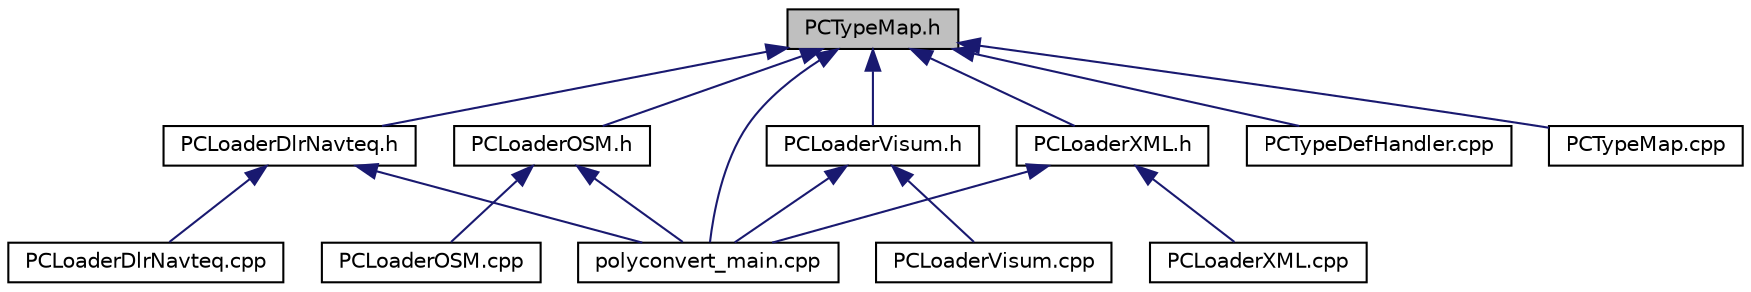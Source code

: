 digraph "PCTypeMap.h"
{
  edge [fontname="Helvetica",fontsize="10",labelfontname="Helvetica",labelfontsize="10"];
  node [fontname="Helvetica",fontsize="10",shape=record];
  Node8 [label="PCTypeMap.h",height=0.2,width=0.4,color="black", fillcolor="grey75", style="filled", fontcolor="black"];
  Node8 -> Node9 [dir="back",color="midnightblue",fontsize="10",style="solid",fontname="Helvetica"];
  Node9 [label="PCLoaderDlrNavteq.h",height=0.2,width=0.4,color="black", fillcolor="white", style="filled",URL="$d9/d20/_p_c_loader_dlr_navteq_8h.html"];
  Node9 -> Node10 [dir="back",color="midnightblue",fontsize="10",style="solid",fontname="Helvetica"];
  Node10 [label="PCLoaderDlrNavteq.cpp",height=0.2,width=0.4,color="black", fillcolor="white", style="filled",URL="$da/d22/_p_c_loader_dlr_navteq_8cpp.html"];
  Node9 -> Node11 [dir="back",color="midnightblue",fontsize="10",style="solid",fontname="Helvetica"];
  Node11 [label="polyconvert_main.cpp",height=0.2,width=0.4,color="black", fillcolor="white", style="filled",URL="$d9/de2/polyconvert__main_8cpp.html"];
  Node8 -> Node12 [dir="back",color="midnightblue",fontsize="10",style="solid",fontname="Helvetica"];
  Node12 [label="PCLoaderOSM.h",height=0.2,width=0.4,color="black", fillcolor="white", style="filled",URL="$de/d67/_p_c_loader_o_s_m_8h.html"];
  Node12 -> Node13 [dir="back",color="midnightblue",fontsize="10",style="solid",fontname="Helvetica"];
  Node13 [label="PCLoaderOSM.cpp",height=0.2,width=0.4,color="black", fillcolor="white", style="filled",URL="$db/d6c/_p_c_loader_o_s_m_8cpp.html"];
  Node12 -> Node11 [dir="back",color="midnightblue",fontsize="10",style="solid",fontname="Helvetica"];
  Node8 -> Node14 [dir="back",color="midnightblue",fontsize="10",style="solid",fontname="Helvetica"];
  Node14 [label="PCLoaderVisum.h",height=0.2,width=0.4,color="black", fillcolor="white", style="filled",URL="$d9/db4/_p_c_loader_visum_8h.html"];
  Node14 -> Node15 [dir="back",color="midnightblue",fontsize="10",style="solid",fontname="Helvetica"];
  Node15 [label="PCLoaderVisum.cpp",height=0.2,width=0.4,color="black", fillcolor="white", style="filled",URL="$da/d6a/_p_c_loader_visum_8cpp.html"];
  Node14 -> Node11 [dir="back",color="midnightblue",fontsize="10",style="solid",fontname="Helvetica"];
  Node8 -> Node16 [dir="back",color="midnightblue",fontsize="10",style="solid",fontname="Helvetica"];
  Node16 [label="PCLoaderXML.h",height=0.2,width=0.4,color="black", fillcolor="white", style="filled",URL="$de/ddd/_p_c_loader_x_m_l_8h.html"];
  Node16 -> Node17 [dir="back",color="midnightblue",fontsize="10",style="solid",fontname="Helvetica"];
  Node17 [label="PCLoaderXML.cpp",height=0.2,width=0.4,color="black", fillcolor="white", style="filled",URL="$d7/d63/_p_c_loader_x_m_l_8cpp.html"];
  Node16 -> Node11 [dir="back",color="midnightblue",fontsize="10",style="solid",fontname="Helvetica"];
  Node8 -> Node18 [dir="back",color="midnightblue",fontsize="10",style="solid",fontname="Helvetica"];
  Node18 [label="PCTypeDefHandler.cpp",height=0.2,width=0.4,color="black", fillcolor="white", style="filled",URL="$d5/d28/_p_c_type_def_handler_8cpp.html"];
  Node8 -> Node19 [dir="back",color="midnightblue",fontsize="10",style="solid",fontname="Helvetica"];
  Node19 [label="PCTypeMap.cpp",height=0.2,width=0.4,color="black", fillcolor="white", style="filled",URL="$d7/daf/_p_c_type_map_8cpp.html"];
  Node8 -> Node11 [dir="back",color="midnightblue",fontsize="10",style="solid",fontname="Helvetica"];
}

